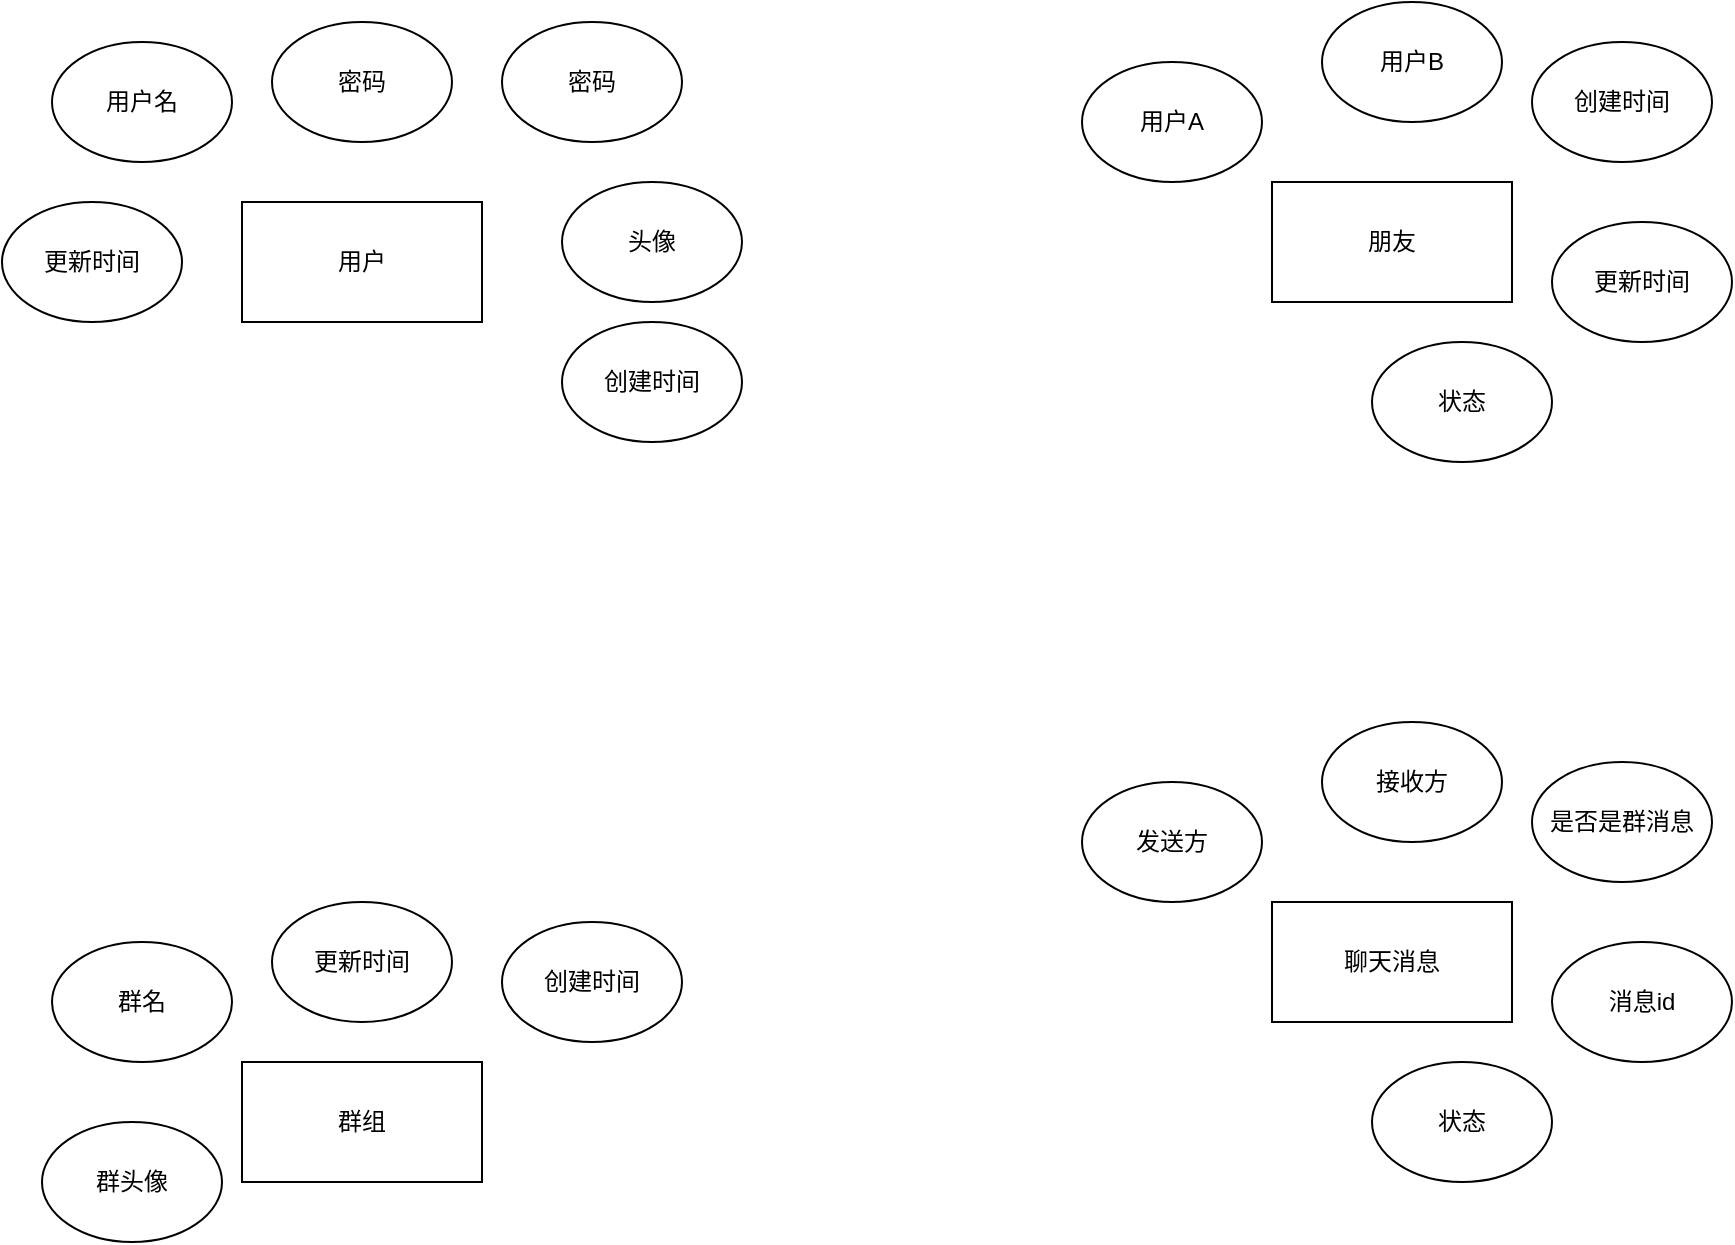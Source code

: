 <mxfile version="14.5.7" type="github">
  <diagram id="R2lEEEUBdFMjLlhIrx00" name="Page-1">
    <mxGraphModel dx="1697" dy="919" grid="1" gridSize="10" guides="1" tooltips="1" connect="1" arrows="1" fold="1" page="1" pageScale="1" pageWidth="850" pageHeight="1100" math="0" shadow="0" extFonts="Permanent Marker^https://fonts.googleapis.com/css?family=Permanent+Marker">
      <root>
        <mxCell id="0" />
        <mxCell id="1" parent="0" />
        <mxCell id="rfzxkzYXNz0C6N27dNwW-1" value="用户" style="rounded=0;whiteSpace=wrap;html=1;" vertex="1" parent="1">
          <mxGeometry x="190" y="150" width="120" height="60" as="geometry" />
        </mxCell>
        <mxCell id="rfzxkzYXNz0C6N27dNwW-2" value="用户名" style="ellipse;whiteSpace=wrap;html=1;" vertex="1" parent="1">
          <mxGeometry x="95" y="70" width="90" height="60" as="geometry" />
        </mxCell>
        <mxCell id="rfzxkzYXNz0C6N27dNwW-4" value="密码" style="ellipse;whiteSpace=wrap;html=1;" vertex="1" parent="1">
          <mxGeometry x="205" y="60" width="90" height="60" as="geometry" />
        </mxCell>
        <mxCell id="rfzxkzYXNz0C6N27dNwW-5" value="密码" style="ellipse;whiteSpace=wrap;html=1;" vertex="1" parent="1">
          <mxGeometry x="320" y="60" width="90" height="60" as="geometry" />
        </mxCell>
        <mxCell id="rfzxkzYXNz0C6N27dNwW-6" value="群组" style="rounded=0;whiteSpace=wrap;html=1;" vertex="1" parent="1">
          <mxGeometry x="190" y="580" width="120" height="60" as="geometry" />
        </mxCell>
        <mxCell id="rfzxkzYXNz0C6N27dNwW-7" value="群名" style="ellipse;whiteSpace=wrap;html=1;" vertex="1" parent="1">
          <mxGeometry x="95" y="520" width="90" height="60" as="geometry" />
        </mxCell>
        <mxCell id="rfzxkzYXNz0C6N27dNwW-10" value="创建时间" style="ellipse;whiteSpace=wrap;html=1;" vertex="1" parent="1">
          <mxGeometry x="350" y="210" width="90" height="60" as="geometry" />
        </mxCell>
        <mxCell id="rfzxkzYXNz0C6N27dNwW-11" value="更新时间" style="ellipse;whiteSpace=wrap;html=1;" vertex="1" parent="1">
          <mxGeometry x="70" y="150" width="90" height="60" as="geometry" />
        </mxCell>
        <mxCell id="rfzxkzYXNz0C6N27dNwW-14" value="创建时间" style="ellipse;whiteSpace=wrap;html=1;" vertex="1" parent="1">
          <mxGeometry x="320" y="510" width="90" height="60" as="geometry" />
        </mxCell>
        <mxCell id="rfzxkzYXNz0C6N27dNwW-15" value="更新时间" style="ellipse;whiteSpace=wrap;html=1;" vertex="1" parent="1">
          <mxGeometry x="205" y="500" width="90" height="60" as="geometry" />
        </mxCell>
        <mxCell id="rfzxkzYXNz0C6N27dNwW-17" value="群头像" style="ellipse;whiteSpace=wrap;html=1;" vertex="1" parent="1">
          <mxGeometry x="90" y="610" width="90" height="60" as="geometry" />
        </mxCell>
        <mxCell id="rfzxkzYXNz0C6N27dNwW-18" value="头像" style="ellipse;whiteSpace=wrap;html=1;" vertex="1" parent="1">
          <mxGeometry x="350" y="140" width="90" height="60" as="geometry" />
        </mxCell>
        <mxCell id="rfzxkzYXNz0C6N27dNwW-19" value="朋友" style="rounded=0;whiteSpace=wrap;html=1;" vertex="1" parent="1">
          <mxGeometry x="705" y="140" width="120" height="60" as="geometry" />
        </mxCell>
        <mxCell id="rfzxkzYXNz0C6N27dNwW-20" value="用户A" style="ellipse;whiteSpace=wrap;html=1;" vertex="1" parent="1">
          <mxGeometry x="610" y="80" width="90" height="60" as="geometry" />
        </mxCell>
        <mxCell id="rfzxkzYXNz0C6N27dNwW-21" value="用户B" style="ellipse;whiteSpace=wrap;html=1;" vertex="1" parent="1">
          <mxGeometry x="730" y="50" width="90" height="60" as="geometry" />
        </mxCell>
        <mxCell id="rfzxkzYXNz0C6N27dNwW-22" value="创建时间" style="ellipse;whiteSpace=wrap;html=1;" vertex="1" parent="1">
          <mxGeometry x="835" y="70" width="90" height="60" as="geometry" />
        </mxCell>
        <mxCell id="rfzxkzYXNz0C6N27dNwW-23" value="更新时间" style="ellipse;whiteSpace=wrap;html=1;" vertex="1" parent="1">
          <mxGeometry x="845" y="160" width="90" height="60" as="geometry" />
        </mxCell>
        <mxCell id="rfzxkzYXNz0C6N27dNwW-25" value="状态" style="ellipse;whiteSpace=wrap;html=1;" vertex="1" parent="1">
          <mxGeometry x="755" y="220" width="90" height="60" as="geometry" />
        </mxCell>
        <mxCell id="rfzxkzYXNz0C6N27dNwW-26" value="聊天消息" style="rounded=0;whiteSpace=wrap;html=1;" vertex="1" parent="1">
          <mxGeometry x="705" y="500" width="120" height="60" as="geometry" />
        </mxCell>
        <mxCell id="rfzxkzYXNz0C6N27dNwW-27" value="发送方" style="ellipse;whiteSpace=wrap;html=1;" vertex="1" parent="1">
          <mxGeometry x="610" y="440" width="90" height="60" as="geometry" />
        </mxCell>
        <mxCell id="rfzxkzYXNz0C6N27dNwW-28" value="接收方" style="ellipse;whiteSpace=wrap;html=1;" vertex="1" parent="1">
          <mxGeometry x="730" y="410" width="90" height="60" as="geometry" />
        </mxCell>
        <mxCell id="rfzxkzYXNz0C6N27dNwW-29" value="是否是群消息" style="ellipse;whiteSpace=wrap;html=1;" vertex="1" parent="1">
          <mxGeometry x="835" y="430" width="90" height="60" as="geometry" />
        </mxCell>
        <mxCell id="rfzxkzYXNz0C6N27dNwW-30" value="消息id" style="ellipse;whiteSpace=wrap;html=1;" vertex="1" parent="1">
          <mxGeometry x="845" y="520" width="90" height="60" as="geometry" />
        </mxCell>
        <mxCell id="rfzxkzYXNz0C6N27dNwW-31" value="状态" style="ellipse;whiteSpace=wrap;html=1;" vertex="1" parent="1">
          <mxGeometry x="755" y="580" width="90" height="60" as="geometry" />
        </mxCell>
      </root>
    </mxGraphModel>
  </diagram>
</mxfile>
